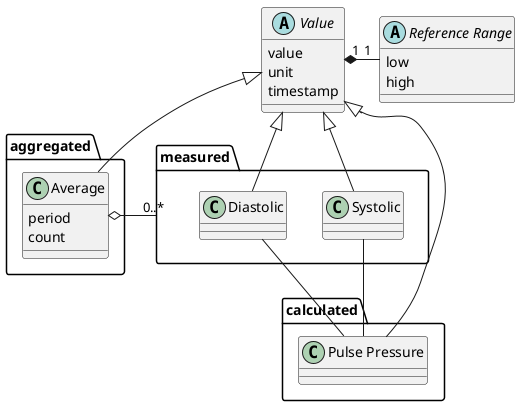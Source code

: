 @startuml


abstract class "Value" as value {
    value
    unit
    timestamp
}

abstract class "Reference Range" as range {
    low
    high
}

value "1" *-right- "1" range

package "measured" as measured {


class "Systolic" as syst {
}

class "Diastolic" as diast {
}
}

package "calculated" as calc {

class "Pulse Pressure" as pulse {
}
}

package "aggregated" as agg {

class "Average" as avg {
    period
    count
}

}

avg o-right- "0..*" measured

syst -- pulse
diast -- pulse

value <|-- avg
value <|-- syst
value <|-- diast
value <|-- pulse



@enduml